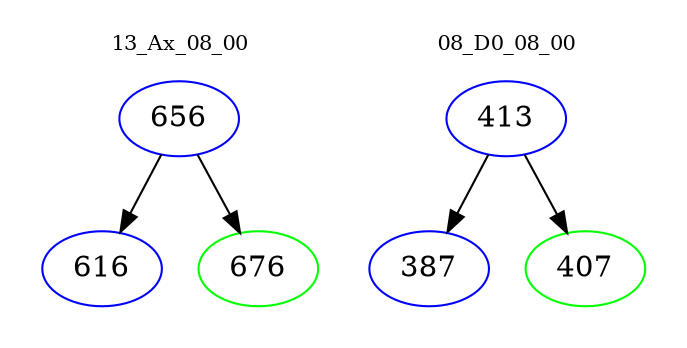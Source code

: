 digraph{
subgraph cluster_0 {
color = white
label = "13_Ax_08_00";
fontsize=10;
T0_656 [label="656", color="blue"]
T0_656 -> T0_616 [color="black"]
T0_616 [label="616", color="blue"]
T0_656 -> T0_676 [color="black"]
T0_676 [label="676", color="green"]
}
subgraph cluster_1 {
color = white
label = "08_D0_08_00";
fontsize=10;
T1_413 [label="413", color="blue"]
T1_413 -> T1_387 [color="black"]
T1_387 [label="387", color="blue"]
T1_413 -> T1_407 [color="black"]
T1_407 [label="407", color="green"]
}
}

